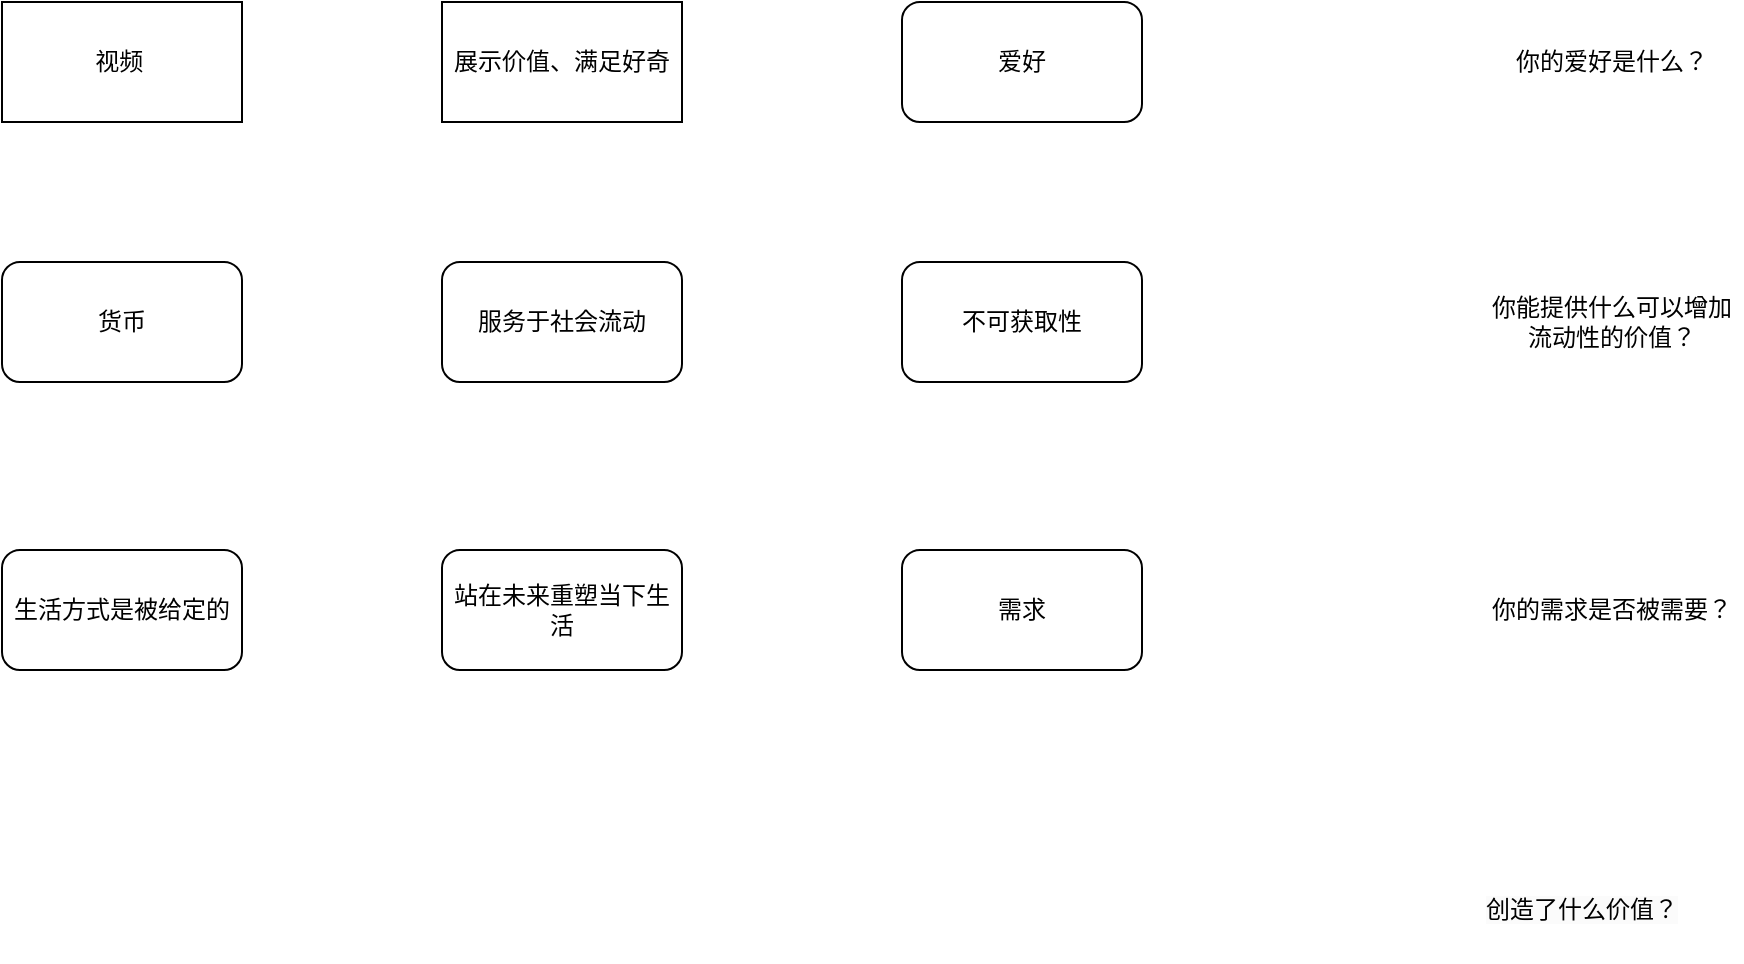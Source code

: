 <mxfile version="22.1.21" type="github">
  <diagram name="第 1 页" id="yMO6EmpfT2lew4IPm1B9">
    <mxGraphModel dx="1151" dy="581" grid="1" gridSize="10" guides="1" tooltips="1" connect="1" arrows="1" fold="1" page="1" pageScale="1" pageWidth="1169" pageHeight="827" math="0" shadow="0">
      <root>
        <mxCell id="0" />
        <mxCell id="1" parent="0" />
        <mxCell id="A3wlTr5JBDcSNU8OOGNh-1" value="视频&lt;span style=&quot;white-space: pre;&quot;&gt;&#x9;&lt;/span&gt;" style="rounded=0;whiteSpace=wrap;html=1;" parent="1" vertex="1">
          <mxGeometry x="120" y="140" width="120" height="60" as="geometry" />
        </mxCell>
        <mxCell id="A3wlTr5JBDcSNU8OOGNh-2" value="展示价值、满足好奇" style="rounded=0;whiteSpace=wrap;html=1;" parent="1" vertex="1">
          <mxGeometry x="340" y="140" width="120" height="60" as="geometry" />
        </mxCell>
        <mxCell id="A3wlTr5JBDcSNU8OOGNh-3" value="爱好" style="rounded=1;whiteSpace=wrap;html=1;" parent="1" vertex="1">
          <mxGeometry x="570" y="140" width="120" height="60" as="geometry" />
        </mxCell>
        <mxCell id="A3wlTr5JBDcSNU8OOGNh-4" value="你的爱好是什么？" style="text;html=1;strokeColor=none;fillColor=none;align=center;verticalAlign=middle;whiteSpace=wrap;rounded=0;" parent="1" vertex="1">
          <mxGeometry x="860" y="155" width="130" height="30" as="geometry" />
        </mxCell>
        <mxCell id="A3wlTr5JBDcSNU8OOGNh-6" value="货币" style="rounded=1;whiteSpace=wrap;html=1;" parent="1" vertex="1">
          <mxGeometry x="120" y="270" width="120" height="60" as="geometry" />
        </mxCell>
        <mxCell id="A3wlTr5JBDcSNU8OOGNh-7" value="服务于社会流动" style="rounded=1;whiteSpace=wrap;html=1;" parent="1" vertex="1">
          <mxGeometry x="340" y="270" width="120" height="60" as="geometry" />
        </mxCell>
        <mxCell id="A3wlTr5JBDcSNU8OOGNh-8" value="不可获取性" style="rounded=1;whiteSpace=wrap;html=1;" parent="1" vertex="1">
          <mxGeometry x="570" y="270" width="120" height="60" as="geometry" />
        </mxCell>
        <mxCell id="A3wlTr5JBDcSNU8OOGNh-9" value="你能提供什么可以增加流动性的价值？" style="text;html=1;strokeColor=none;fillColor=none;align=center;verticalAlign=middle;whiteSpace=wrap;rounded=0;" parent="1" vertex="1">
          <mxGeometry x="860" y="285" width="130" height="30" as="geometry" />
        </mxCell>
        <mxCell id="A3wlTr5JBDcSNU8OOGNh-10" value="生活方式是被给定的" style="rounded=1;whiteSpace=wrap;html=1;" parent="1" vertex="1">
          <mxGeometry x="120" y="414" width="120" height="60" as="geometry" />
        </mxCell>
        <mxCell id="A3wlTr5JBDcSNU8OOGNh-11" value="站在未来重塑当下生活" style="rounded=1;whiteSpace=wrap;html=1;" parent="1" vertex="1">
          <mxGeometry x="340" y="414" width="120" height="60" as="geometry" />
        </mxCell>
        <mxCell id="A3wlTr5JBDcSNU8OOGNh-12" value="需求" style="rounded=1;whiteSpace=wrap;html=1;" parent="1" vertex="1">
          <mxGeometry x="570" y="414" width="120" height="60" as="geometry" />
        </mxCell>
        <mxCell id="A3wlTr5JBDcSNU8OOGNh-14" value="你的需求是否被需要？" style="text;html=1;strokeColor=none;fillColor=none;align=center;verticalAlign=middle;whiteSpace=wrap;rounded=0;" parent="1" vertex="1">
          <mxGeometry x="860" y="429" width="130" height="30" as="geometry" />
        </mxCell>
        <mxCell id="q4bV9My4vskmgVexkkLb-2" value="&lt;span style=&quot;color: rgb(0, 0, 0); font-family: Helvetica; font-size: 12px; font-style: normal; font-variant-ligatures: normal; font-variant-caps: normal; font-weight: 400; letter-spacing: normal; orphans: 2; text-align: center; text-indent: 0px; text-transform: none; widows: 2; word-spacing: 0px; -webkit-text-stroke-width: 0px; background-color: rgb(251, 251, 251); text-decoration-thickness: initial; text-decoration-style: initial; text-decoration-color: initial; float: none; display: inline !important;&quot;&gt;创造了什么价值？&lt;/span&gt;" style="text;whiteSpace=wrap;html=1;" vertex="1" parent="1">
          <mxGeometry x="860" y="580" width="130" height="40" as="geometry" />
        </mxCell>
      </root>
    </mxGraphModel>
  </diagram>
</mxfile>
